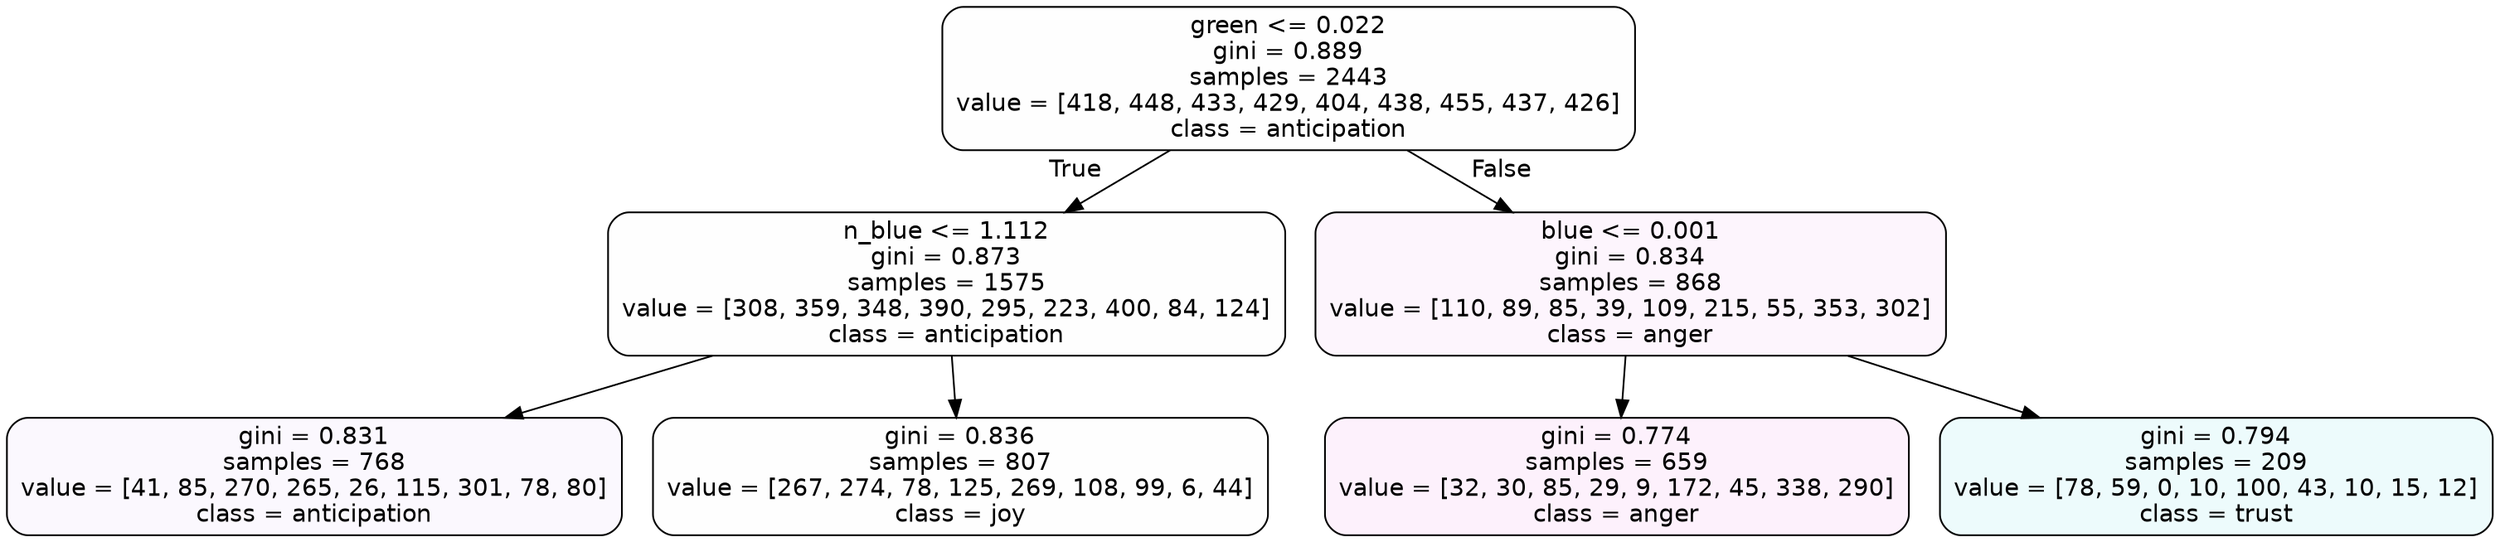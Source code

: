 digraph Tree {
node [shape=box, style="filled, rounded", color="black", fontname=helvetica] ;
edge [fontname=helvetica] ;
0 [label="green <= 0.022\ngini = 0.889\nsamples = 2443\nvalue = [418, 448, 433, 429, 404, 438, 455, 437, 426]\nclass = anticipation", fillcolor="#8139e501"] ;
1 [label="n_blue <= 1.112\ngini = 0.873\nsamples = 1575\nvalue = [308, 359, 348, 390, 295, 223, 400, 84, 124]\nclass = anticipation", fillcolor="#8139e501"] ;
0 -> 1 [labeldistance=2.5, labelangle=45, headlabel="True"] ;
2 [label="gini = 0.831\nsamples = 768\nvalue = [41, 85, 270, 265, 26, 115, 301, 78, 80]\nclass = anticipation", fillcolor="#8139e508"] ;
1 -> 2 ;
3 [label="gini = 0.836\nsamples = 807\nvalue = [267, 274, 78, 125, 269, 108, 99, 6, 44]\nclass = joy", fillcolor="#d7e53901"] ;
1 -> 3 ;
4 [label="blue <= 0.001\ngini = 0.834\nsamples = 868\nvalue = [110, 89, 85, 39, 109, 215, 55, 353, 302]\nclass = anger", fillcolor="#e539d70c"] ;
0 -> 4 [labeldistance=2.5, labelangle=-45, headlabel="False"] ;
5 [label="gini = 0.774\nsamples = 659\nvalue = [32, 30, 85, 29, 9, 172, 45, 338, 290]\nclass = anger", fillcolor="#e539d711"] ;
4 -> 5 ;
6 [label="gini = 0.794\nsamples = 209\nvalue = [78, 59, 0, 10, 100, 43, 10, 15, 12]\nclass = trust", fillcolor="#39d7e517"] ;
4 -> 6 ;
}